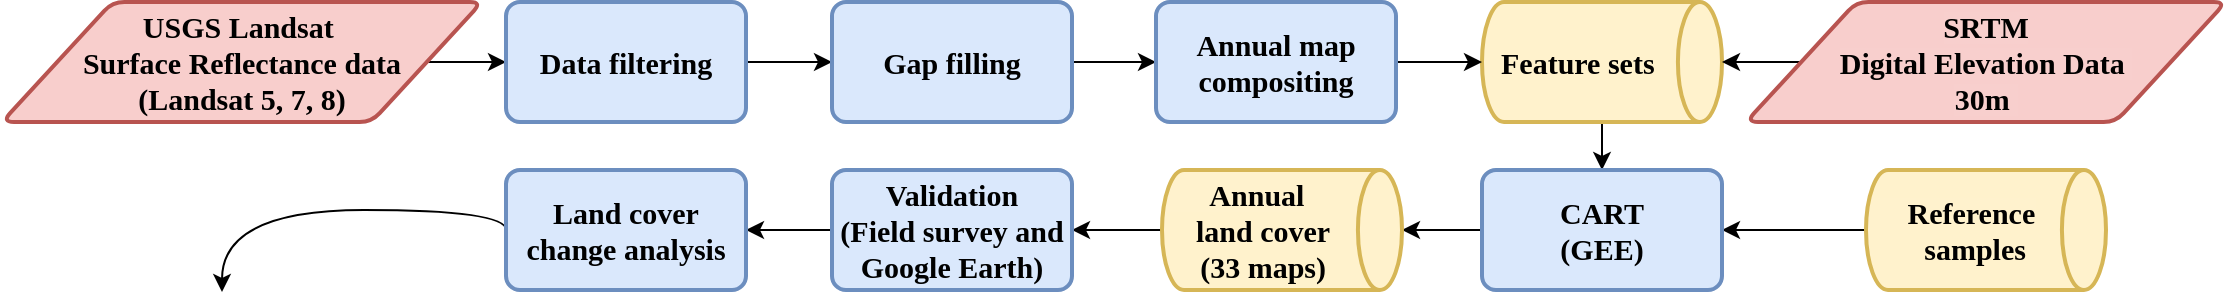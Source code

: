 <mxfile version="13.8.0" type="github">
  <diagram id="C5RBs43oDa-KdzZeNtuy" name="Page-1">
    <mxGraphModel dx="1422" dy="794" grid="1" gridSize="10" guides="1" tooltips="1" connect="1" arrows="1" fold="1" page="1" pageScale="1" pageWidth="1169" pageHeight="827" math="0" shadow="0">
      <root>
        <mxCell id="WIyWlLk6GJQsqaUBKTNV-0" />
        <mxCell id="WIyWlLk6GJQsqaUBKTNV-1" parent="WIyWlLk6GJQsqaUBKTNV-0" />
        <mxCell id="F-60TwZCfAOCNFxz5m5Q-0" style="edgeStyle=orthogonalEdgeStyle;rounded=0;orthogonalLoop=1;jettySize=auto;html=1;exitX=1;exitY=0.5;exitDx=0;exitDy=0;fontFamily=Times New Roman;fontSize=12;" edge="1" parent="WIyWlLk6GJQsqaUBKTNV-1" source="F-60TwZCfAOCNFxz5m5Q-1" target="F-60TwZCfAOCNFxz5m5Q-3">
          <mxGeometry relative="1" as="geometry" />
        </mxCell>
        <mxCell id="F-60TwZCfAOCNFxz5m5Q-1" value="&lt;div style=&quot;resize: none ; outline: 0px ; font-size: 15px ; font-weight: 700&quot;&gt;USGS Landsat&amp;nbsp;&lt;/div&gt;&lt;div style=&quot;resize: none ; outline: 0px ; font-size: 15px ; font-weight: 700&quot;&gt;Surface Reflectance data&lt;/div&gt;&lt;div style=&quot;resize: none ; outline: 0px ; font-size: 15px ; font-weight: 700&quot;&gt;&lt;span style=&quot;font-size: inherit&quot;&gt;(Landsat 5, 7, 8&lt;/span&gt;&lt;span style=&quot;font-size: inherit&quot;&gt;)&lt;/span&gt;&lt;/div&gt;" style="shape=parallelogram;html=1;strokeWidth=2;perimeter=parallelogramPerimeter;whiteSpace=wrap;rounded=1;arcSize=12;size=0.23;fontFamily=Times New Roman;fontSize=12;fillColor=#f8cecc;strokeColor=#b85450;" vertex="1" parent="WIyWlLk6GJQsqaUBKTNV-1">
          <mxGeometry x="20" y="25" width="240" height="60" as="geometry" />
        </mxCell>
        <mxCell id="F-60TwZCfAOCNFxz5m5Q-2" value="" style="edgeStyle=orthogonalEdgeStyle;rounded=0;orthogonalLoop=1;jettySize=auto;html=1;fontFamily=Times New Roman;fontSize=12;entryX=0;entryY=0.5;entryDx=0;entryDy=0;" edge="1" parent="WIyWlLk6GJQsqaUBKTNV-1" source="F-60TwZCfAOCNFxz5m5Q-3" target="F-60TwZCfAOCNFxz5m5Q-47">
          <mxGeometry relative="1" as="geometry" />
        </mxCell>
        <mxCell id="F-60TwZCfAOCNFxz5m5Q-3" value="&lt;div style=&quot;resize: none ; outline: 0px ; font-size: 15px&quot;&gt;Data filtering&lt;/div&gt;" style="rounded=1;whiteSpace=wrap;html=1;absoluteArcSize=1;arcSize=14;strokeWidth=2;fontFamily=Times New Roman;fontSize=12;fontStyle=1;fillColor=#dae8fc;strokeColor=#6c8ebf;" vertex="1" parent="WIyWlLk6GJQsqaUBKTNV-1">
          <mxGeometry x="272" y="25" width="120" height="60" as="geometry" />
        </mxCell>
        <mxCell id="F-60TwZCfAOCNFxz5m5Q-56" style="edgeStyle=orthogonalEdgeStyle;rounded=0;orthogonalLoop=1;jettySize=auto;html=1;exitX=0.5;exitY=1;exitDx=0;exitDy=0;exitPerimeter=0;entryX=0.5;entryY=0;entryDx=0;entryDy=0;" edge="1" parent="WIyWlLk6GJQsqaUBKTNV-1" source="F-60TwZCfAOCNFxz5m5Q-9" target="F-60TwZCfAOCNFxz5m5Q-54">
          <mxGeometry relative="1" as="geometry" />
        </mxCell>
        <mxCell id="F-60TwZCfAOCNFxz5m5Q-9" value="&lt;span style=&quot;font-size: 15px ; font-weight: 700&quot;&gt;&amp;nbsp; Feature sets&lt;/span&gt;" style="strokeWidth=2;html=1;shape=mxgraph.flowchart.direct_data;whiteSpace=wrap;fontFamily=Times New Roman;fontSize=12;align=left;fillColor=#fff2cc;strokeColor=#d6b656;" vertex="1" parent="WIyWlLk6GJQsqaUBKTNV-1">
          <mxGeometry x="760" y="25" width="120" height="60" as="geometry" />
        </mxCell>
        <mxCell id="F-60TwZCfAOCNFxz5m5Q-49" style="edgeStyle=orthogonalEdgeStyle;rounded=0;orthogonalLoop=1;jettySize=auto;html=1;entryX=0;entryY=0.5;entryDx=0;entryDy=0;" edge="1" parent="WIyWlLk6GJQsqaUBKTNV-1" source="F-60TwZCfAOCNFxz5m5Q-47" target="F-60TwZCfAOCNFxz5m5Q-48">
          <mxGeometry relative="1" as="geometry" />
        </mxCell>
        <mxCell id="F-60TwZCfAOCNFxz5m5Q-47" value="&lt;div style=&quot;resize: none ; outline: 0px ; font-size: 15px&quot;&gt;Gap filling&lt;/div&gt;" style="rounded=1;whiteSpace=wrap;html=1;absoluteArcSize=1;arcSize=14;strokeWidth=2;fontFamily=Times New Roman;fontSize=12;fontStyle=1;fillColor=#dae8fc;strokeColor=#6c8ebf;" vertex="1" parent="WIyWlLk6GJQsqaUBKTNV-1">
          <mxGeometry x="435" y="25" width="120" height="60" as="geometry" />
        </mxCell>
        <mxCell id="F-60TwZCfAOCNFxz5m5Q-52" style="edgeStyle=orthogonalEdgeStyle;rounded=0;orthogonalLoop=1;jettySize=auto;html=1;exitX=1;exitY=0.5;exitDx=0;exitDy=0;entryX=0;entryY=0.5;entryDx=0;entryDy=0;entryPerimeter=0;" edge="1" parent="WIyWlLk6GJQsqaUBKTNV-1" source="F-60TwZCfAOCNFxz5m5Q-48" target="F-60TwZCfAOCNFxz5m5Q-9">
          <mxGeometry relative="1" as="geometry" />
        </mxCell>
        <mxCell id="F-60TwZCfAOCNFxz5m5Q-48" value="&lt;div style=&quot;resize: none ; outline: 0px ; font-size: 15px&quot;&gt;Annual map compositing&lt;/div&gt;" style="rounded=1;whiteSpace=wrap;html=1;absoluteArcSize=1;arcSize=14;strokeWidth=2;fontFamily=Times New Roman;fontSize=12;fontStyle=1;fillColor=#dae8fc;strokeColor=#6c8ebf;" vertex="1" parent="WIyWlLk6GJQsqaUBKTNV-1">
          <mxGeometry x="597" y="25" width="120" height="60" as="geometry" />
        </mxCell>
        <mxCell id="F-60TwZCfAOCNFxz5m5Q-57" style="edgeStyle=orthogonalEdgeStyle;rounded=0;orthogonalLoop=1;jettySize=auto;html=1;exitX=0;exitY=0.5;exitDx=0;exitDy=0;entryX=1;entryY=0.5;entryDx=0;entryDy=0;entryPerimeter=0;" edge="1" parent="WIyWlLk6GJQsqaUBKTNV-1" source="F-60TwZCfAOCNFxz5m5Q-50" target="F-60TwZCfAOCNFxz5m5Q-9">
          <mxGeometry relative="1" as="geometry" />
        </mxCell>
        <mxCell id="F-60TwZCfAOCNFxz5m5Q-50" value="&lt;div style=&quot;resize: none ; outline: 0px ; font-size: 15px ; font-weight: 700&quot;&gt;&lt;span style=&quot;background-color: rgba(255 , 255 , 255 , 0.01)&quot;&gt;SRTM&lt;/span&gt;&lt;/div&gt;&lt;div style=&quot;resize: none ; outline: 0px ; font-size: 15px ; font-weight: 700&quot;&gt;&lt;span style=&quot;background-color: rgba(255 , 255 , 255 , 0.01)&quot;&gt;Digital Elevation Data&amp;nbsp;&lt;/span&gt;&lt;/div&gt;&lt;div style=&quot;resize: none ; outline: 0px ; font-size: 15px ; font-weight: 700&quot;&gt;&lt;span style=&quot;background-color: rgba(255 , 255 , 255 , 0.01)&quot;&gt;30m&amp;nbsp;&lt;/span&gt;&lt;br&gt;&lt;/div&gt;" style="shape=parallelogram;html=1;strokeWidth=2;perimeter=parallelogramPerimeter;whiteSpace=wrap;rounded=1;arcSize=12;size=0.23;fontFamily=Times New Roman;fontSize=12;fillColor=#f8cecc;strokeColor=#b85450;" vertex="1" parent="WIyWlLk6GJQsqaUBKTNV-1">
          <mxGeometry x="892" y="25" width="240" height="60" as="geometry" />
        </mxCell>
        <mxCell id="F-60TwZCfAOCNFxz5m5Q-60" style="edgeStyle=orthogonalEdgeStyle;rounded=0;orthogonalLoop=1;jettySize=auto;html=1;" edge="1" parent="WIyWlLk6GJQsqaUBKTNV-1" source="F-60TwZCfAOCNFxz5m5Q-53" target="F-60TwZCfAOCNFxz5m5Q-54">
          <mxGeometry relative="1" as="geometry" />
        </mxCell>
        <mxCell id="F-60TwZCfAOCNFxz5m5Q-53" value="&lt;span style=&quot;font-size: 15px ; font-weight: 700 ; text-align: center ; background-color: rgba(255 , 255 , 255 , 0.01)&quot;&gt;&amp;nbsp; &amp;nbsp; &amp;nbsp;Reference&lt;/span&gt;&lt;div style=&quot;resize: none ; outline: 0px ; font-size: 15px ; font-weight: 700 ; text-align: center&quot;&gt;&amp;nbsp; &amp;nbsp; &amp;nbsp; samples&lt;/div&gt;" style="strokeWidth=2;html=1;shape=mxgraph.flowchart.direct_data;whiteSpace=wrap;fontFamily=Times New Roman;fontSize=12;align=left;fillColor=#fff2cc;strokeColor=#d6b656;" vertex="1" parent="WIyWlLk6GJQsqaUBKTNV-1">
          <mxGeometry x="952" y="109" width="120" height="60" as="geometry" />
        </mxCell>
        <mxCell id="F-60TwZCfAOCNFxz5m5Q-61" style="edgeStyle=orthogonalEdgeStyle;rounded=0;orthogonalLoop=1;jettySize=auto;html=1;exitX=0;exitY=0.5;exitDx=0;exitDy=0;entryX=1;entryY=0.5;entryDx=0;entryDy=0;entryPerimeter=0;" edge="1" parent="WIyWlLk6GJQsqaUBKTNV-1" source="F-60TwZCfAOCNFxz5m5Q-54" target="F-60TwZCfAOCNFxz5m5Q-55">
          <mxGeometry relative="1" as="geometry" />
        </mxCell>
        <mxCell id="F-60TwZCfAOCNFxz5m5Q-54" value="&lt;div style=&quot;resize: none ; outline: 0px ; font-size: 15px&quot;&gt;CART&lt;/div&gt;&lt;div style=&quot;resize: none ; outline: 0px ; font-size: 15px&quot;&gt;(GEE)&lt;/div&gt;" style="rounded=1;whiteSpace=wrap;html=1;absoluteArcSize=1;arcSize=14;strokeWidth=2;fontFamily=Times New Roman;fontSize=12;fontStyle=1;fillColor=#dae8fc;strokeColor=#6c8ebf;" vertex="1" parent="WIyWlLk6GJQsqaUBKTNV-1">
          <mxGeometry x="760" y="109" width="120" height="60" as="geometry" />
        </mxCell>
        <mxCell id="F-60TwZCfAOCNFxz5m5Q-63" style="edgeStyle=orthogonalEdgeStyle;rounded=0;orthogonalLoop=1;jettySize=auto;html=1;exitX=0;exitY=0.5;exitDx=0;exitDy=0;exitPerimeter=0;entryX=1;entryY=0.5;entryDx=0;entryDy=0;" edge="1" parent="WIyWlLk6GJQsqaUBKTNV-1" source="F-60TwZCfAOCNFxz5m5Q-55" target="F-60TwZCfAOCNFxz5m5Q-62">
          <mxGeometry relative="1" as="geometry" />
        </mxCell>
        <mxCell id="F-60TwZCfAOCNFxz5m5Q-55" value="&lt;span style=&quot;font-size: 15px ; font-weight: 700 ; text-align: center ; background-color: rgba(255 , 255 , 255 , 0.01)&quot;&gt;&amp;nbsp; &amp;nbsp; &amp;nbsp; Annual&lt;/span&gt;&lt;div style=&quot;resize: none ; outline: 0px ; font-size: 15px ; font-weight: 700 ; text-align: center&quot;&gt;&amp;nbsp; &amp;nbsp; land cover&lt;/div&gt;&lt;div style=&quot;resize: none ; outline: 0px ; font-size: 15px ; font-weight: 700 ; text-align: center&quot;&gt;&amp;nbsp; &amp;nbsp; (33 maps)&lt;/div&gt;" style="strokeWidth=2;html=1;shape=mxgraph.flowchart.direct_data;whiteSpace=wrap;fontFamily=Times New Roman;fontSize=12;align=left;fillColor=#fff2cc;strokeColor=#d6b656;" vertex="1" parent="WIyWlLk6GJQsqaUBKTNV-1">
          <mxGeometry x="600" y="109" width="120" height="60" as="geometry" />
        </mxCell>
        <mxCell id="F-60TwZCfAOCNFxz5m5Q-65" value="" style="edgeStyle=orthogonalEdgeStyle;rounded=0;orthogonalLoop=1;jettySize=auto;html=1;" edge="1" parent="WIyWlLk6GJQsqaUBKTNV-1" source="F-60TwZCfAOCNFxz5m5Q-62" target="F-60TwZCfAOCNFxz5m5Q-64">
          <mxGeometry relative="1" as="geometry" />
        </mxCell>
        <mxCell id="F-60TwZCfAOCNFxz5m5Q-62" value="&lt;div style=&quot;resize: none ; outline: 0px ; font-size: 15px&quot;&gt;&lt;span style=&quot;background-color: rgba(255 , 255 , 255 , 0.01)&quot;&gt;Validation&lt;/span&gt;&lt;br&gt;&lt;div style=&quot;resize: none ; outline: 0px&quot;&gt;(Field survey and Google Earth)&lt;/div&gt;&lt;/div&gt;" style="rounded=1;whiteSpace=wrap;html=1;absoluteArcSize=1;arcSize=14;strokeWidth=2;fontFamily=Times New Roman;fontSize=12;fontStyle=1;fillColor=#dae8fc;strokeColor=#6c8ebf;" vertex="1" parent="WIyWlLk6GJQsqaUBKTNV-1">
          <mxGeometry x="435" y="109" width="120" height="60" as="geometry" />
        </mxCell>
        <mxCell id="F-60TwZCfAOCNFxz5m5Q-68" style="edgeStyle=orthogonalEdgeStyle;curved=1;rounded=0;orthogonalLoop=1;jettySize=auto;html=1;exitX=0;exitY=0.5;exitDx=0;exitDy=0;shadow=0;" edge="1" parent="WIyWlLk6GJQsqaUBKTNV-1" source="F-60TwZCfAOCNFxz5m5Q-64">
          <mxGeometry relative="1" as="geometry">
            <mxPoint x="130" y="170" as="targetPoint" />
            <Array as="points">
              <mxPoint x="272" y="129" />
              <mxPoint x="130" y="129" />
            </Array>
          </mxGeometry>
        </mxCell>
        <mxCell id="F-60TwZCfAOCNFxz5m5Q-64" value="&lt;div style=&quot;resize: none ; outline: 0px&quot;&gt;&lt;span style=&quot;font-size: 15px&quot;&gt;Land cover change analysis&lt;/span&gt;&lt;br&gt;&lt;/div&gt;" style="rounded=1;whiteSpace=wrap;html=1;absoluteArcSize=1;arcSize=14;strokeWidth=2;fontFamily=Times New Roman;fontSize=12;fontStyle=1;fillColor=#dae8fc;strokeColor=#6c8ebf;" vertex="1" parent="WIyWlLk6GJQsqaUBKTNV-1">
          <mxGeometry x="272" y="109" width="120" height="60" as="geometry" />
        </mxCell>
      </root>
    </mxGraphModel>
  </diagram>
</mxfile>
